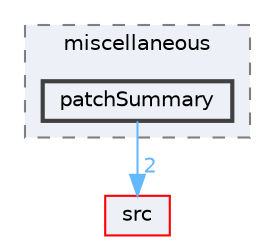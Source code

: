 digraph "applications/utilities/miscellaneous/patchSummary"
{
 // LATEX_PDF_SIZE
  bgcolor="transparent";
  edge [fontname=Helvetica,fontsize=10,labelfontname=Helvetica,labelfontsize=10];
  node [fontname=Helvetica,fontsize=10,shape=box,height=0.2,width=0.4];
  compound=true
  subgraph clusterdir_3210494cbdf79b7f44b411965daadab0 {
    graph [ bgcolor="#edf0f7", pencolor="grey50", label="miscellaneous", fontname=Helvetica,fontsize=10 style="filled,dashed", URL="dir_3210494cbdf79b7f44b411965daadab0.html",tooltip=""]
  dir_eaf807ee741540255625ab4a69dd4a84 [label="patchSummary", fillcolor="#edf0f7", color="grey25", style="filled,bold", URL="dir_eaf807ee741540255625ab4a69dd4a84.html",tooltip=""];
  }
  dir_68267d1309a1af8e8297ef4c3efbcdba [label="src", fillcolor="#edf0f7", color="red", style="filled", URL="dir_68267d1309a1af8e8297ef4c3efbcdba.html",tooltip=""];
  dir_eaf807ee741540255625ab4a69dd4a84->dir_68267d1309a1af8e8297ef4c3efbcdba [headlabel="2", labeldistance=1.5 headhref="dir_002840_003729.html" href="dir_002840_003729.html" color="steelblue1" fontcolor="steelblue1"];
}
